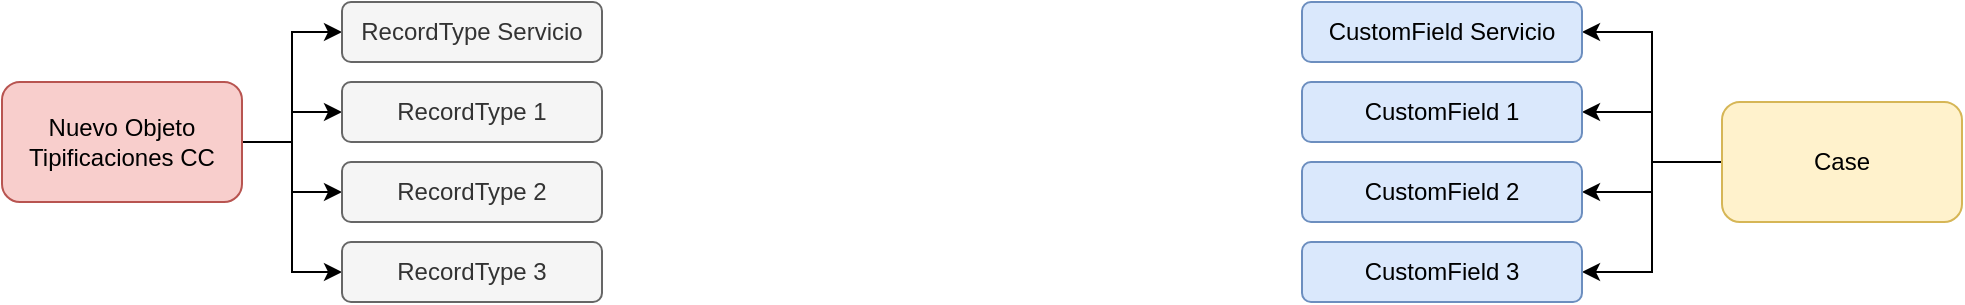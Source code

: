 <mxfile version="22.0.6" type="github">
  <diagram name="Página-1" id="vAHAjo6Sf7zO8xVUhwXF">
    <mxGraphModel dx="1232" dy="1108" grid="1" gridSize="10" guides="1" tooltips="1" connect="1" arrows="1" fold="1" page="1" pageScale="1" pageWidth="1169" pageHeight="827" math="0" shadow="0">
      <root>
        <mxCell id="0" />
        <mxCell id="1" parent="0" />
        <mxCell id="krVn1-1Q8_K3ztCeWKRY-8" style="edgeStyle=orthogonalEdgeStyle;rounded=0;orthogonalLoop=1;jettySize=auto;html=1;entryX=0;entryY=0.5;entryDx=0;entryDy=0;" edge="1" parent="1" source="krVn1-1Q8_K3ztCeWKRY-1" target="krVn1-1Q8_K3ztCeWKRY-2">
          <mxGeometry relative="1" as="geometry" />
        </mxCell>
        <mxCell id="krVn1-1Q8_K3ztCeWKRY-9" style="edgeStyle=orthogonalEdgeStyle;rounded=0;orthogonalLoop=1;jettySize=auto;html=1;entryX=0;entryY=0.5;entryDx=0;entryDy=0;" edge="1" parent="1" source="krVn1-1Q8_K3ztCeWKRY-1" target="krVn1-1Q8_K3ztCeWKRY-3">
          <mxGeometry relative="1" as="geometry" />
        </mxCell>
        <mxCell id="krVn1-1Q8_K3ztCeWKRY-10" style="edgeStyle=orthogonalEdgeStyle;rounded=0;orthogonalLoop=1;jettySize=auto;html=1;entryX=0;entryY=0.5;entryDx=0;entryDy=0;" edge="1" parent="1" source="krVn1-1Q8_K3ztCeWKRY-1" target="krVn1-1Q8_K3ztCeWKRY-4">
          <mxGeometry relative="1" as="geometry" />
        </mxCell>
        <mxCell id="krVn1-1Q8_K3ztCeWKRY-11" style="edgeStyle=orthogonalEdgeStyle;rounded=0;orthogonalLoop=1;jettySize=auto;html=1;entryX=0;entryY=0.5;entryDx=0;entryDy=0;" edge="1" parent="1" source="krVn1-1Q8_K3ztCeWKRY-1" target="krVn1-1Q8_K3ztCeWKRY-6">
          <mxGeometry relative="1" as="geometry" />
        </mxCell>
        <mxCell id="krVn1-1Q8_K3ztCeWKRY-1" value="Nuevo Objeto Tipificaciones CC" style="rounded=1;whiteSpace=wrap;html=1;fillColor=#f8cecc;strokeColor=#b85450;" vertex="1" parent="1">
          <mxGeometry x="80" y="330" width="120" height="60" as="geometry" />
        </mxCell>
        <mxCell id="krVn1-1Q8_K3ztCeWKRY-2" value="RecordType Servicio" style="rounded=1;whiteSpace=wrap;html=1;fillColor=#f5f5f5;fontColor=#333333;strokeColor=#666666;" vertex="1" parent="1">
          <mxGeometry x="250" y="290" width="130" height="30" as="geometry" />
        </mxCell>
        <mxCell id="krVn1-1Q8_K3ztCeWKRY-3" value="RecordType 1" style="rounded=1;whiteSpace=wrap;html=1;fillColor=#f5f5f5;fontColor=#333333;strokeColor=#666666;" vertex="1" parent="1">
          <mxGeometry x="250" y="330" width="130" height="30" as="geometry" />
        </mxCell>
        <mxCell id="krVn1-1Q8_K3ztCeWKRY-4" value="RecordType 2" style="rounded=1;whiteSpace=wrap;html=1;fillColor=#f5f5f5;fontColor=#333333;strokeColor=#666666;" vertex="1" parent="1">
          <mxGeometry x="250" y="370" width="130" height="30" as="geometry" />
        </mxCell>
        <mxCell id="krVn1-1Q8_K3ztCeWKRY-6" value="RecordType 3" style="rounded=1;whiteSpace=wrap;html=1;fillColor=#f5f5f5;fontColor=#333333;strokeColor=#666666;" vertex="1" parent="1">
          <mxGeometry x="250" y="410" width="130" height="30" as="geometry" />
        </mxCell>
        <mxCell id="krVn1-1Q8_K3ztCeWKRY-19" style="edgeStyle=orthogonalEdgeStyle;rounded=0;orthogonalLoop=1;jettySize=auto;html=1;entryX=1;entryY=0.5;entryDx=0;entryDy=0;" edge="1" parent="1" source="krVn1-1Q8_K3ztCeWKRY-13" target="krVn1-1Q8_K3ztCeWKRY-14">
          <mxGeometry relative="1" as="geometry" />
        </mxCell>
        <mxCell id="krVn1-1Q8_K3ztCeWKRY-20" style="edgeStyle=orthogonalEdgeStyle;rounded=0;orthogonalLoop=1;jettySize=auto;html=1;entryX=1;entryY=0.5;entryDx=0;entryDy=0;" edge="1" parent="1" source="krVn1-1Q8_K3ztCeWKRY-13" target="krVn1-1Q8_K3ztCeWKRY-16">
          <mxGeometry relative="1" as="geometry" />
        </mxCell>
        <mxCell id="krVn1-1Q8_K3ztCeWKRY-21" style="edgeStyle=orthogonalEdgeStyle;rounded=0;orthogonalLoop=1;jettySize=auto;html=1;entryX=1;entryY=0.5;entryDx=0;entryDy=0;" edge="1" parent="1" source="krVn1-1Q8_K3ztCeWKRY-13" target="krVn1-1Q8_K3ztCeWKRY-17">
          <mxGeometry relative="1" as="geometry" />
        </mxCell>
        <mxCell id="krVn1-1Q8_K3ztCeWKRY-22" style="edgeStyle=orthogonalEdgeStyle;rounded=0;orthogonalLoop=1;jettySize=auto;html=1;entryX=1;entryY=0.5;entryDx=0;entryDy=0;" edge="1" parent="1" source="krVn1-1Q8_K3ztCeWKRY-13" target="krVn1-1Q8_K3ztCeWKRY-18">
          <mxGeometry relative="1" as="geometry" />
        </mxCell>
        <mxCell id="krVn1-1Q8_K3ztCeWKRY-13" value="Case" style="rounded=1;whiteSpace=wrap;html=1;fillColor=#fff2cc;strokeColor=#d6b656;" vertex="1" parent="1">
          <mxGeometry x="940" y="340" width="120" height="60" as="geometry" />
        </mxCell>
        <mxCell id="krVn1-1Q8_K3ztCeWKRY-14" value="CustomField Servicio" style="whiteSpace=wrap;html=1;fillColor=#dae8fc;strokeColor=#6c8ebf;rounded=1;" vertex="1" parent="1">
          <mxGeometry x="730" y="290" width="140" height="30" as="geometry" />
        </mxCell>
        <mxCell id="krVn1-1Q8_K3ztCeWKRY-16" value="CustomField 1" style="whiteSpace=wrap;html=1;fillColor=#dae8fc;strokeColor=#6c8ebf;rounded=1;" vertex="1" parent="1">
          <mxGeometry x="730" y="330" width="140" height="30" as="geometry" />
        </mxCell>
        <mxCell id="krVn1-1Q8_K3ztCeWKRY-17" value="CustomField 2" style="whiteSpace=wrap;html=1;fillColor=#dae8fc;strokeColor=#6c8ebf;rounded=1;" vertex="1" parent="1">
          <mxGeometry x="730" y="370" width="140" height="30" as="geometry" />
        </mxCell>
        <mxCell id="krVn1-1Q8_K3ztCeWKRY-18" value="CustomField 3" style="whiteSpace=wrap;html=1;fillColor=#dae8fc;strokeColor=#6c8ebf;rounded=1;" vertex="1" parent="1">
          <mxGeometry x="730" y="410" width="140" height="30" as="geometry" />
        </mxCell>
      </root>
    </mxGraphModel>
  </diagram>
</mxfile>
